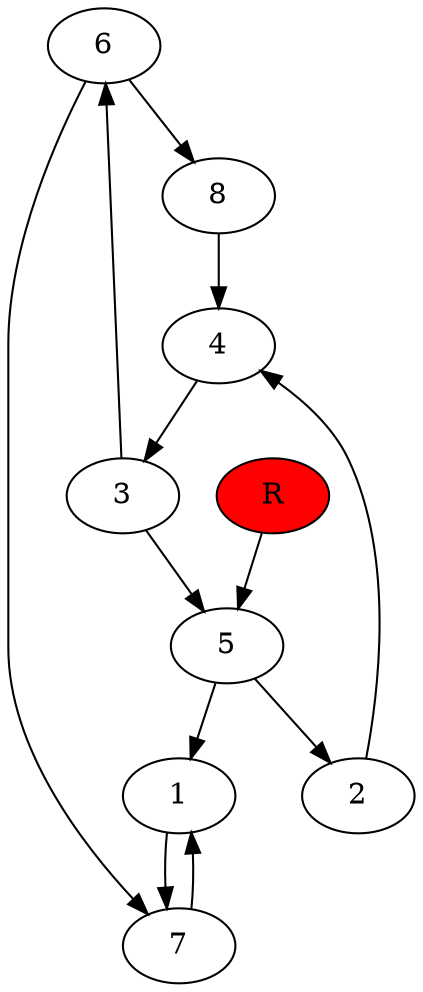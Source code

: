 digraph prb24372 {
	1
	2
	3
	4
	5
	6
	7
	8
	R [fillcolor="#ff0000" style=filled]
	1 -> 7
	2 -> 4
	3 -> 5
	3 -> 6
	4 -> 3
	5 -> 1
	5 -> 2
	6 -> 7
	6 -> 8
	7 -> 1
	8 -> 4
	R -> 5
}
